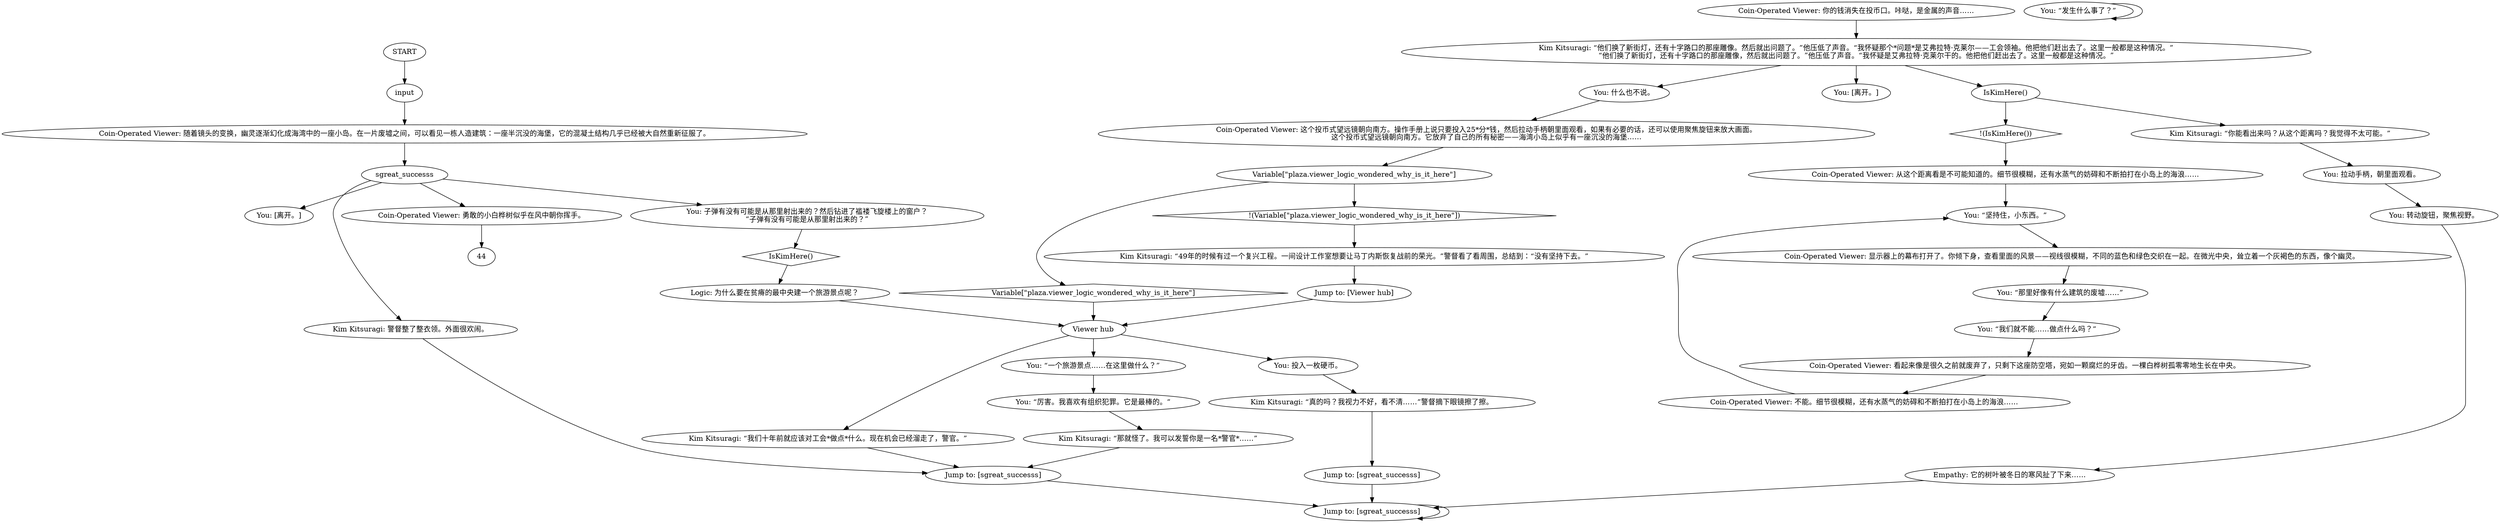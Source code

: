 # PLAZA / COIN-OPERATED VIEWER I
# A coin-operated viewer on the plaza. It offers a view to the sunken sea-fort.
# ==================================================
digraph G {
	  0 [label="START"];
	  1 [label="input"];
	  2 [label="You: [离开。]"];
	  3 [label="Viewer hub"];
	  4 [label="Variable[\"plaza.viewer_logic_wondered_why_is_it_here\"]"];
	  5 [label="Variable[\"plaza.viewer_logic_wondered_why_is_it_here\"]", shape=diamond];
	  6 [label="!(Variable[\"plaza.viewer_logic_wondered_why_is_it_here\"])", shape=diamond];
	  7 [label="You: 子弹有没有可能是从那里射出来的？然后钻进了褴褛飞旋楼上的窗户？\n“子弹有没有可能是从那里射出来的？”"];
	  8 [label="You: 投入一枚硬币。"];
	  9 [label="You: “一个旅游景点……在这里做什么？”"];
	  10 [label="Coin-Operated Viewer: 从这个距离看是不可能知道的。细节很模糊，还有水蒸气的妨碍和不断拍打在小岛上的海浪……"];
	  11 [label="Kim Kitsuragi: “那就怪了。我可以发誓你是一名*警官*……”"];
	  12 [label="Coin-Operated Viewer: 你的钱消失在投币口。咔哒，是金属的声音……"];
	  13 [label="Kim Kitsuragi: “真的吗？我视力不好，看不清……”警督摘下眼镜擦了擦。"];
	  14 [label="You: “我们就不能……做点什么吗？”"];
	  15 [label="IsKimHere()"];
	  16 [label="IsKimHere()", shape=diamond];
	  17 [label="!(IsKimHere())", shape=diamond];
	  18 [label="Kim Kitsuragi: “你能看出来吗？从这个距离吗？我觉得不太可能。”"];
	  19 [label="Logic: 为什么要在贫瘠的最中央建一个旅游景点呢？"];
	  20 [label="Kim Kitsuragi: “49年的时候有过一个复兴工程。一间设计工作室想要让马丁内斯恢复战前的荣光。”警督看了看周围，总结到：“没有坚持下去。”"];
	  21 [label="You: “厉害。我喜欢有组织犯罪。它是最棒的。”"];
	  22 [label="You: 什么也不说。"];
	  23 [label="You: [离开。]"];
	  24 [label="Kim Kitsuragi: “我们十年前就应该对工会*做点*什么。现在机会已经溜走了，警官。”"];
	  25 [label="Coin-Operated Viewer: 看起来像是很久之前就废弃了，只剩下这座防空塔，宛如一颗腐烂的牙齿。一棵白桦树孤零零地生长在中央。"];
	  26 [label="sgreat_successs"];
	  27 [label="Jump to: [sgreat_successs]"];
	  28 [label="You: “坚持住，小东西。”"];
	  29 [label="Coin-Operated Viewer: 勇敢的小白桦树似乎在风中朝你挥手。"];
	  30 [label="Coin-Operated Viewer: 显示器上的幕布打开了。你倾下身，查看里面的风景——视线很模糊，不同的蓝色和绿色交织在一起。在微光中央，耸立着一个灰褐色的东西，像个幽灵。"];
	  31 [label="You: 转动旋钮，聚焦视野。"];
	  32 [label="You: “那里好像有什么建筑的废墟……”"];
	  33 [label="Kim Kitsuragi: 警督整了整衣领。外面很欢闹。"];
	  34 [label="Coin-Operated Viewer: 这个投币式望远镜朝向南方。操作手册上说只要投入25*分*钱，然后拉动手柄朝里面观看，如果有必要的话，还可以使用聚焦旋钮来放大画面。\n这个投币式望远镜朝向南方。它放弃了自己的所有秘密——海湾小岛上似乎有一座沉没的海堡……"];
	  35 [label="Coin-Operated Viewer: 随着镜头的变换，幽灵逐渐幻化成海湾中的一座小岛。在一片废墟之间，可以看见一栋人造建筑：一座半沉没的海堡，它的混凝土结构几乎已经被大自然重新征服了。"];
	  36 [label="Empathy: 它的树叶被冬日的寒风扯了下来……"];
	  37 [label="Coin-Operated Viewer: 不能。细节很模糊，还有水蒸气的妨碍和不断拍打在小岛上的海浪……"];
	  38 [label="You: 拉动手柄，朝里面观看。"];
	  39 [label="Kim Kitsuragi: “他们换了新街灯，还有十字路口的那座雕像。然后就出问题了。”他压低了声音。“我怀疑那个*问题*是艾弗拉特·克莱尔——工会领袖。他把他们赶出去了。这里一般都是这种情况。”\n“他们换了新街灯，还有十字路口的那座雕像，然后就出问题了。”他压低了声音。“我怀疑是艾弗拉特·克莱尔干的。他把他们赶出去了。这里一般都是这种情况。”"];
	  40 [label="You: “发生什么事了？”"];
	  41 [label="Jump to: [Viewer hub]"];
	  42 [label="Jump to: [sgreat_successs]"];
	  43 [label="Jump to: [sgreat_successs]"];
	  0 -> 1
	  1 -> 35
	  3 -> 8
	  3 -> 9
	  3 -> 24
	  4 -> 5
	  4 -> 6
	  5 -> 3
	  6 -> 20
	  7 -> 16
	  8 -> 13
	  9 -> 21
	  10 -> 28
	  11 -> 42
	  12 -> 39
	  13 -> 43
	  14 -> 25
	  15 -> 17
	  15 -> 18
	  16 -> 19
	  17 -> 10
	  18 -> 38
	  19 -> 3
	  20 -> 41
	  21 -> 11
	  22 -> 34
	  24 -> 42
	  25 -> 37
	  26 -> 33
	  26 -> 2
	  26 -> 29
	  26 -> 7
	  27 -> 27
	  28 -> 30
	  29 -> 44
	  30 -> 32
	  31 -> 36
	  32 -> 14
	  33 -> 42
	  34 -> 4
	  35 -> 26
	  36 -> 27
	  37 -> 28
	  38 -> 31
	  39 -> 23
	  39 -> 22
	  39 -> 15
	  40 -> 40
	  41 -> 3
	  42 -> 27
	  43 -> 27
}

